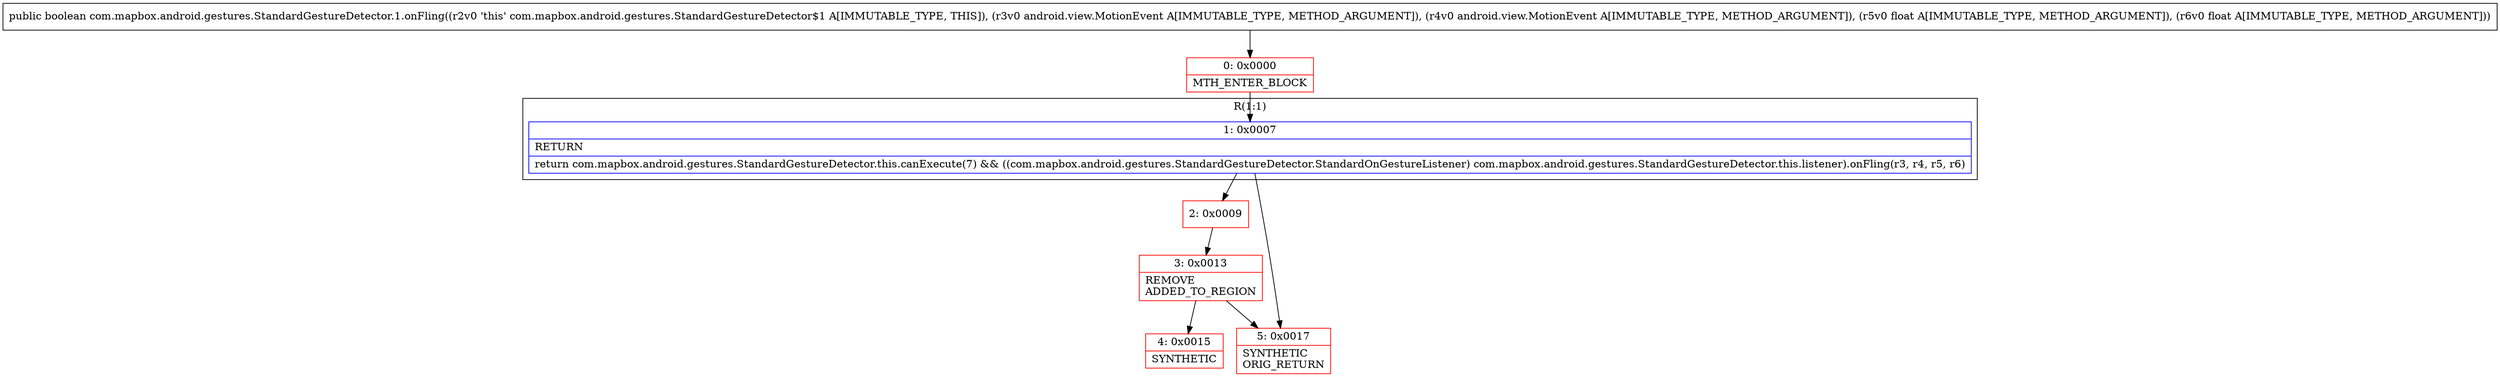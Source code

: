 digraph "CFG forcom.mapbox.android.gestures.StandardGestureDetector.1.onFling(Landroid\/view\/MotionEvent;Landroid\/view\/MotionEvent;FF)Z" {
subgraph cluster_Region_2036656382 {
label = "R(1:1)";
node [shape=record,color=blue];
Node_1 [shape=record,label="{1\:\ 0x0007|RETURN\l|return com.mapbox.android.gestures.StandardGestureDetector.this.canExecute(7) && ((com.mapbox.android.gestures.StandardGestureDetector.StandardOnGestureListener) com.mapbox.android.gestures.StandardGestureDetector.this.listener).onFling(r3, r4, r5, r6)\l}"];
}
Node_0 [shape=record,color=red,label="{0\:\ 0x0000|MTH_ENTER_BLOCK\l}"];
Node_2 [shape=record,color=red,label="{2\:\ 0x0009}"];
Node_3 [shape=record,color=red,label="{3\:\ 0x0013|REMOVE\lADDED_TO_REGION\l}"];
Node_4 [shape=record,color=red,label="{4\:\ 0x0015|SYNTHETIC\l}"];
Node_5 [shape=record,color=red,label="{5\:\ 0x0017|SYNTHETIC\lORIG_RETURN\l}"];
MethodNode[shape=record,label="{public boolean com.mapbox.android.gestures.StandardGestureDetector.1.onFling((r2v0 'this' com.mapbox.android.gestures.StandardGestureDetector$1 A[IMMUTABLE_TYPE, THIS]), (r3v0 android.view.MotionEvent A[IMMUTABLE_TYPE, METHOD_ARGUMENT]), (r4v0 android.view.MotionEvent A[IMMUTABLE_TYPE, METHOD_ARGUMENT]), (r5v0 float A[IMMUTABLE_TYPE, METHOD_ARGUMENT]), (r6v0 float A[IMMUTABLE_TYPE, METHOD_ARGUMENT])) }"];
MethodNode -> Node_0;
Node_1 -> Node_2;
Node_1 -> Node_5;
Node_0 -> Node_1;
Node_2 -> Node_3;
Node_3 -> Node_4;
Node_3 -> Node_5;
}

